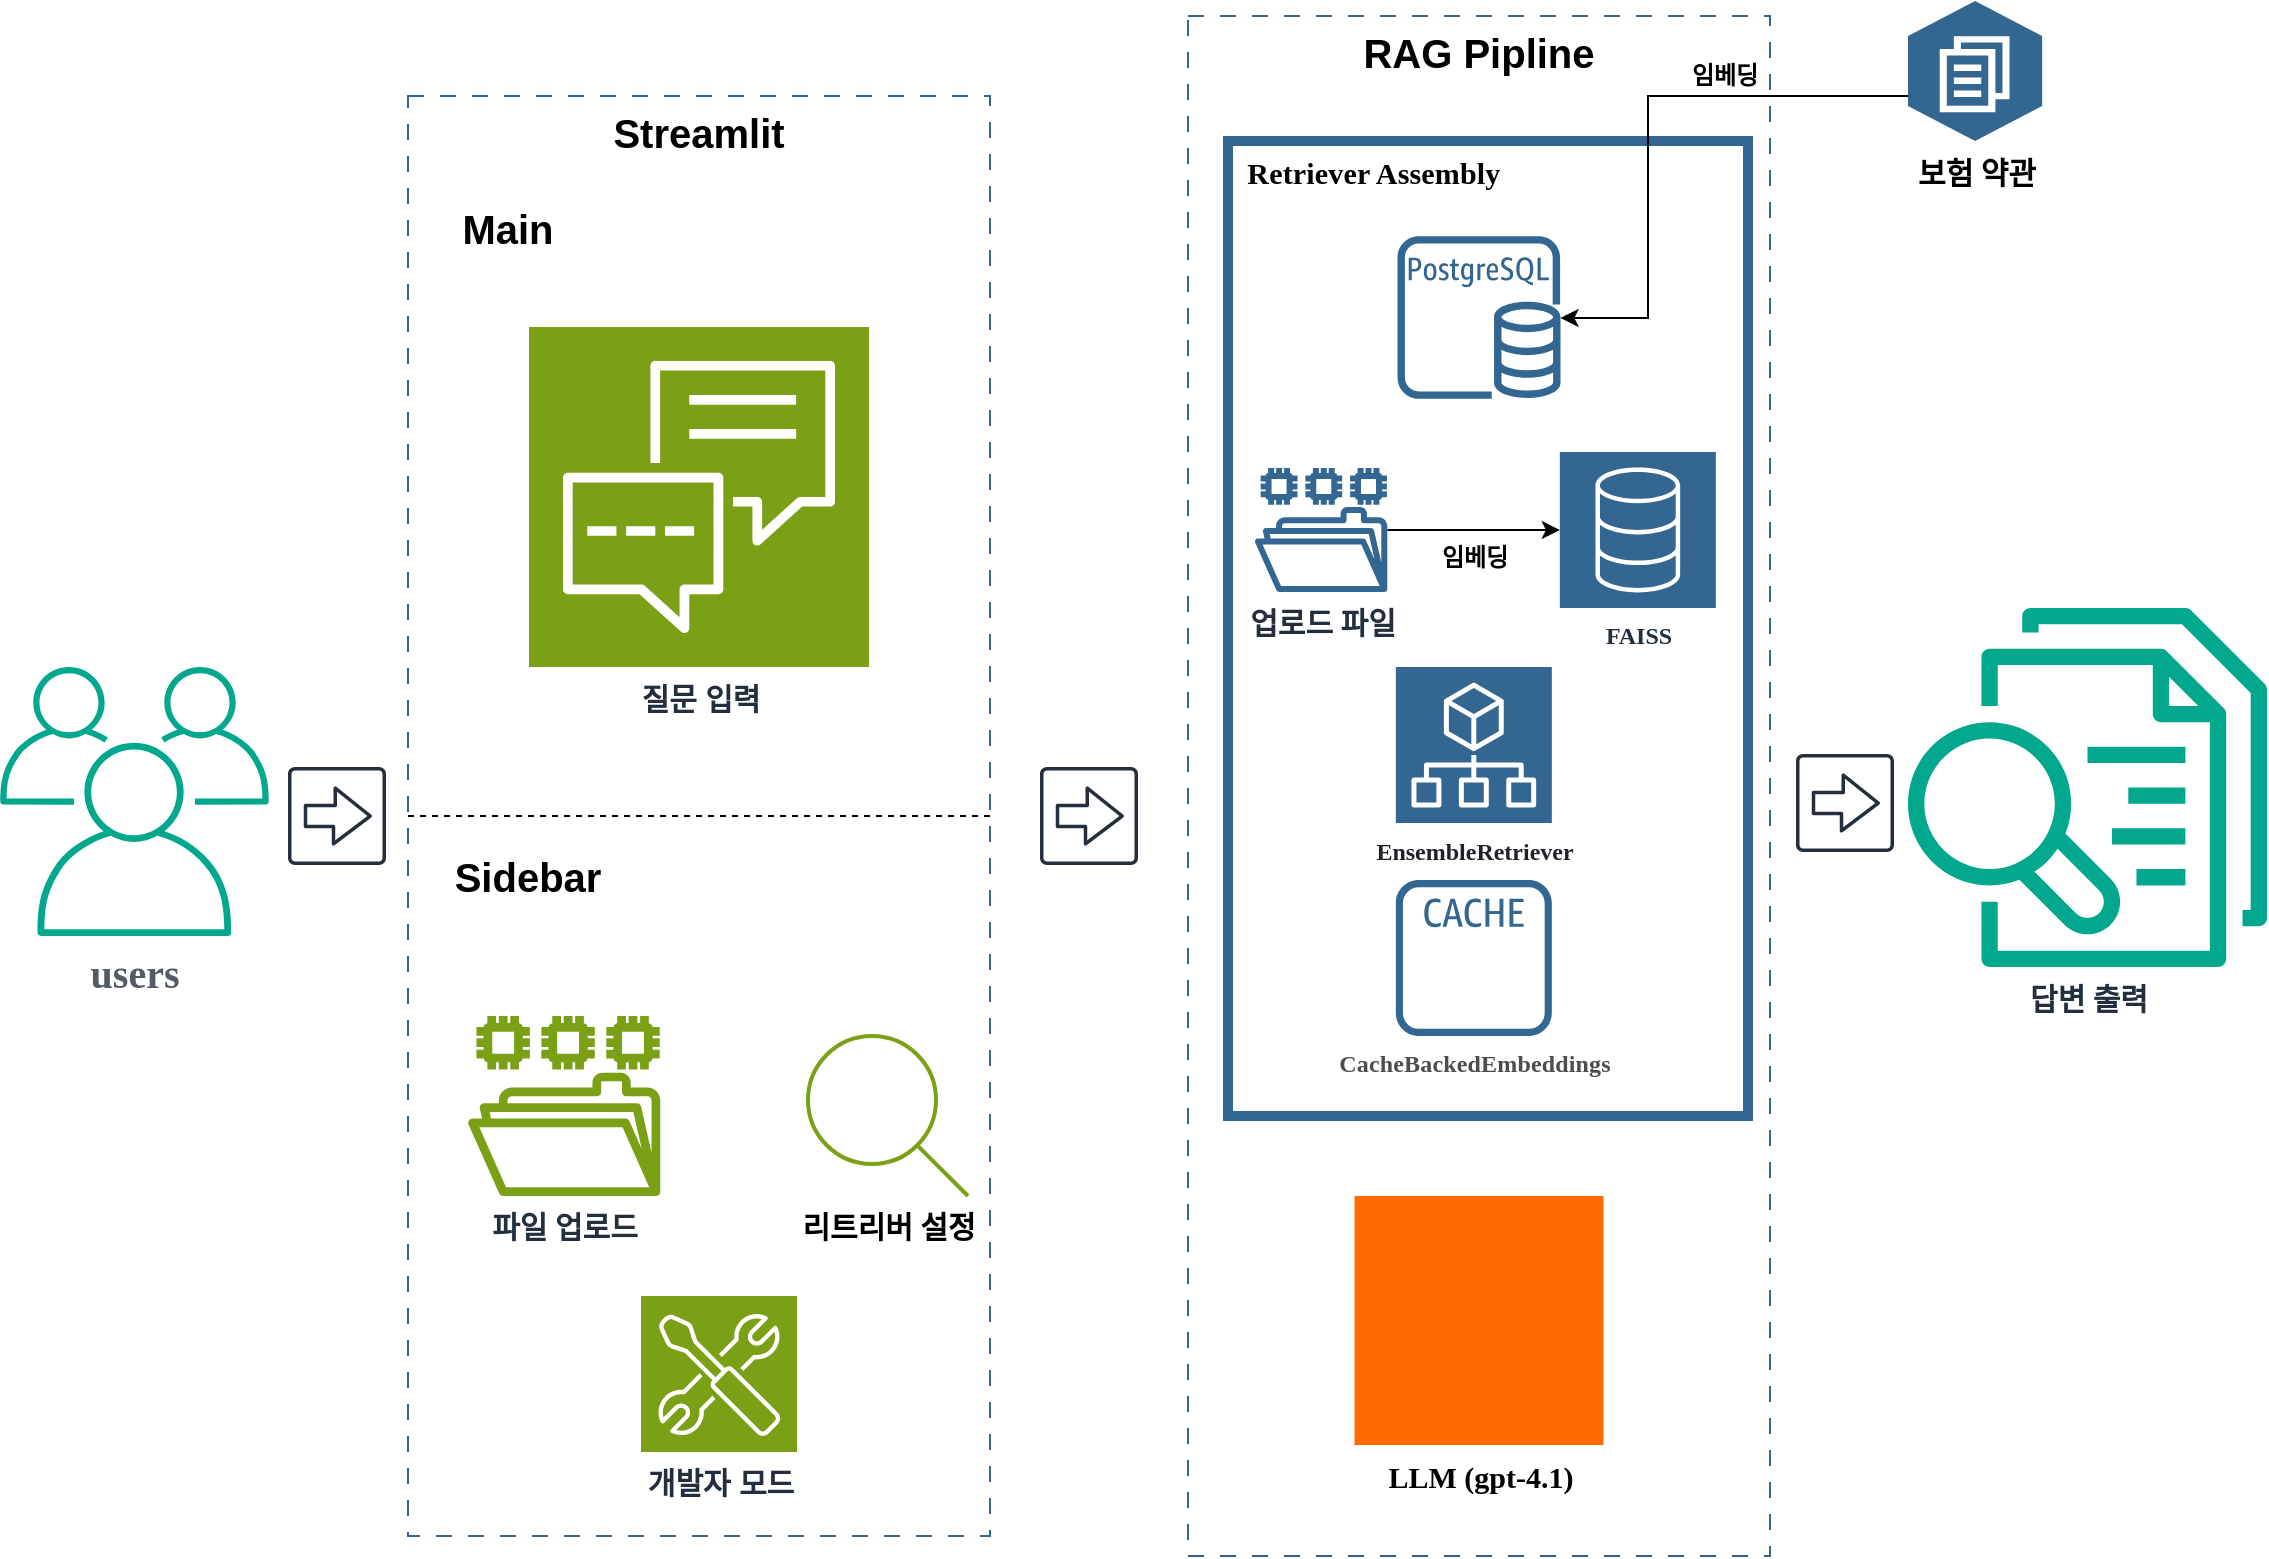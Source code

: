 <mxfile version="28.1.1">
  <diagram name="페이지-1" id="q4qJcvlMkbjvKUt5y2HA">
    <mxGraphModel dx="1389" dy="749" grid="1" gridSize="10" guides="1" tooltips="1" connect="1" arrows="1" fold="1" page="1" pageScale="1" pageWidth="1169" pageHeight="827" math="0" shadow="0">
      <root>
        <mxCell id="0" />
        <mxCell id="1" parent="0" />
        <mxCell id="6-Tt_Wst6wLlFNCTfvsB-31" value="&lt;font style=&quot;font-size: 20px;&quot;&gt;&lt;b&gt;RAG Pipline&lt;/b&gt;&lt;/font&gt;" style="fillColor=none;strokeColor=#336791;dashed=1;verticalAlign=top;fontStyle=0;fontColor=#000000;whiteSpace=wrap;html=1;dashPattern=8 8;" vertex="1" parent="1">
          <mxGeometry x="610" y="20" width="291" height="770" as="geometry" />
        </mxCell>
        <mxCell id="6-Tt_Wst6wLlFNCTfvsB-32" value="&lt;span style=&quot;letter-spacing: 0.08px; white-space-collapse: preserve;&quot;&gt;&lt;b style=&quot;&quot;&gt;&lt;font face=&quot;Tahoma&quot; style=&quot;font-size: 15px; color: rgb(0, 0, 0);&quot;&gt;  Retriever Assembly&lt;/font&gt;&lt;/b&gt;&lt;/span&gt;" style="fillColor=none;strokeColor=#336791;verticalAlign=top;fontStyle=0;fontColor=#000000;whiteSpace=wrap;html=1;align=left;strokeWidth=5;" vertex="1" parent="1">
          <mxGeometry x="630" y="82.5" width="260" height="487.5" as="geometry" />
        </mxCell>
        <mxCell id="6-Tt_Wst6wLlFNCTfvsB-15" value="&lt;font style=&quot;font-size: 20px;&quot;&gt;&lt;b&gt;Streamlit&lt;/b&gt;&lt;/font&gt;" style="fillColor=none;strokeColor=#336791;dashed=1;verticalAlign=top;fontStyle=0;fontColor=#000000;whiteSpace=wrap;html=1;dashPattern=8 8;" vertex="1" parent="1">
          <mxGeometry x="220" y="60" width="291" height="720" as="geometry" />
        </mxCell>
        <mxCell id="Bjbc8OBOjDSdPFl9gOL_-4" value="" style="sketch=0;outlineConnect=0;fontColor=#232F3E;gradientColor=none;fillColor=light-dark(#336791,#336791);strokeColor=none;dashed=0;verticalLabelPosition=bottom;verticalAlign=top;align=center;html=1;fontSize=12;fontStyle=0;aspect=fixed;pointerEvents=1;shape=mxgraph.aws4.rds_postgresql_instance;" parent="1" vertex="1">
          <mxGeometry x="714.75" y="130" width="81.5" height="81.5" as="geometry" />
        </mxCell>
        <mxCell id="Bjbc8OBOjDSdPFl9gOL_-1" value="&lt;b&gt;&lt;font style=&quot;font-size: 20px;&quot; face=&quot;Tahoma&quot;&gt;users&lt;/font&gt;&lt;/b&gt;" style="sketch=0;outlineConnect=0;gradientColor=none;fontColor=#545B64;strokeColor=none;fillColor=#01A88D;dashed=0;verticalLabelPosition=bottom;verticalAlign=top;align=center;html=1;fontSize=12;fontStyle=0;aspect=fixed;shape=mxgraph.aws4.illustration_users;pointerEvents=1" parent="1" vertex="1">
          <mxGeometry x="16" y="345.5" width="134.5" height="134.5" as="geometry" />
        </mxCell>
        <mxCell id="Bjbc8OBOjDSdPFl9gOL_-3" value="&lt;font face=&quot;Tahoma&quot;&gt;&lt;span style=&quot;font-size: 15px;&quot;&gt;&lt;b&gt;답변 출력&lt;/b&gt;&lt;/span&gt;&lt;/font&gt;" style="sketch=0;outlineConnect=0;fontColor=#232F3E;gradientColor=none;fillColor=#01A88D;strokeColor=none;dashed=0;verticalLabelPosition=bottom;verticalAlign=top;align=center;html=1;fontSize=12;fontStyle=0;aspect=fixed;pointerEvents=1;shape=mxgraph.aws4.textract_analyze_lending;" parent="1" vertex="1">
          <mxGeometry x="970" y="316" width="179.5" height="179.5" as="geometry" />
        </mxCell>
        <mxCell id="Bjbc8OBOjDSdPFl9gOL_-7" value="" style="sketch=0;outlineConnect=0;fontColor=#232F3E;gradientColor=none;fillColor=#232F3D;strokeColor=none;dashed=0;verticalLabelPosition=bottom;verticalAlign=top;align=center;html=1;fontSize=12;fontStyle=0;aspect=fixed;pointerEvents=1;shape=mxgraph.aws4.all_products;" parent="1" vertex="1">
          <mxGeometry x="160" y="395.5" width="49" height="49" as="geometry" />
        </mxCell>
        <mxCell id="6-Tt_Wst6wLlFNCTfvsB-40" value="" style="edgeStyle=orthogonalEdgeStyle;rounded=0;orthogonalLoop=1;jettySize=auto;html=1;" edge="1" parent="1" source="6-Tt_Wst6wLlFNCTfvsB-5" target="Bjbc8OBOjDSdPFl9gOL_-4">
          <mxGeometry relative="1" as="geometry">
            <Array as="points">
              <mxPoint x="840" y="60" />
              <mxPoint x="840" y="171" />
            </Array>
          </mxGeometry>
        </mxCell>
        <mxCell id="6-Tt_Wst6wLlFNCTfvsB-41" value="&lt;font&gt;임베딩&lt;/font&gt;" style="edgeLabel;html=1;align=center;verticalAlign=top;resizable=0;points=[];labelPosition=center;verticalLabelPosition=bottom;fontSize=12;fontFamily=Tahoma;fontStyle=1" vertex="1" connectable="0" parent="6-Tt_Wst6wLlFNCTfvsB-40">
          <mxGeometry x="-0.27" y="3" relative="1" as="geometry">
            <mxPoint x="12" y="-27" as="offset" />
          </mxGeometry>
        </mxCell>
        <mxCell id="6-Tt_Wst6wLlFNCTfvsB-5" value="&lt;font face=&quot;Tahoma&quot; style=&quot;font-size: 15px;&quot;&gt;&lt;b&gt;보험 약관&lt;/b&gt;&lt;/font&gt;" style="outlineConnect=0;dashed=0;verticalLabelPosition=bottom;verticalAlign=top;align=center;html=1;shape=mxgraph.aws3.workdocs;fillColor=#336791;gradientColor=none;gradientDirection=north;" vertex="1" parent="1">
          <mxGeometry x="970" y="12.5" width="67.08" height="70" as="geometry" />
        </mxCell>
        <mxCell id="6-Tt_Wst6wLlFNCTfvsB-9" value="" style="sketch=0;outlineConnect=0;fontColor=#232F3E;gradientColor=none;fillColor=#232F3D;strokeColor=none;dashed=0;verticalLabelPosition=bottom;verticalAlign=top;align=center;html=1;fontSize=12;fontStyle=0;aspect=fixed;pointerEvents=1;shape=mxgraph.aws4.all_products;" vertex="1" parent="1">
          <mxGeometry x="914" y="389" width="49" height="49" as="geometry" />
        </mxCell>
        <mxCell id="6-Tt_Wst6wLlFNCTfvsB-14" value="&lt;font face=&quot;Tahoma&quot;&gt;&lt;span style=&quot;font-size: 15px;&quot;&gt;&lt;b&gt;LLM (gpt-4.1)&lt;/b&gt;&lt;/span&gt;&lt;/font&gt;" style="points=[];aspect=fixed;html=1;align=center;shadow=0;dashed=0;fillColor=#FF6A00;strokeColor=none;shape=mxgraph.alibaba_cloud.openapi_explorer;labelPosition=center;verticalLabelPosition=bottom;verticalAlign=top;" vertex="1" parent="1">
          <mxGeometry x="693.25" y="610" width="124.5" height="124.5" as="geometry" />
        </mxCell>
        <mxCell id="6-Tt_Wst6wLlFNCTfvsB-19" value="&lt;font style=&quot;font-size: 15px;&quot;&gt;&lt;b&gt;질문 입력&lt;/b&gt;&lt;/font&gt;" style="sketch=0;points=[[0,0,0],[0.25,0,0],[0.5,0,0],[0.75,0,0],[1,0,0],[0,1,0],[0.25,1,0],[0.5,1,0],[0.75,1,0],[1,1,0],[0,0.25,0],[0,0.5,0],[0,0.75,0],[1,0.25,0],[1,0.5,0],[1,0.75,0]];outlineConnect=0;fontColor=#232F3E;gradientColor=none;gradientDirection=north;fillColor=#7AA116;strokeColor=#ffffff;dashed=0;verticalLabelPosition=bottom;verticalAlign=top;align=center;html=1;fontSize=12;fontStyle=0;aspect=fixed;shape=mxgraph.aws4.resourceIcon;resIcon=mxgraph.aws4.customer_engagement;" vertex="1" parent="1">
          <mxGeometry x="280.5" y="175.5" width="170" height="170" as="geometry" />
        </mxCell>
        <mxCell id="6-Tt_Wst6wLlFNCTfvsB-20" value="&lt;font face=&quot;Tahoma&quot; style=&quot;font-size: 15px;&quot;&gt;&lt;b&gt;파일 업로드&lt;/b&gt;&lt;/font&gt;" style="sketch=0;outlineConnect=0;fontColor=#232F3E;gradientColor=none;fillColor=#7AA116;strokeColor=none;dashed=0;verticalLabelPosition=bottom;verticalAlign=top;align=center;html=1;fontSize=12;fontStyle=0;aspect=fixed;pointerEvents=1;shape=mxgraph.aws4.file_system;" vertex="1" parent="1">
          <mxGeometry x="250" y="520" width="96.16" height="90" as="geometry" />
        </mxCell>
        <mxCell id="6-Tt_Wst6wLlFNCTfvsB-21" value="&lt;font face=&quot;Tahoma&quot; style=&quot;font-size: 15px;&quot;&gt;&lt;b&gt;리트리버 설정&lt;/b&gt;&lt;/font&gt;" style="html=1;verticalLabelPosition=bottom;align=center;labelBackgroundColor=#ffffff;verticalAlign=top;strokeWidth=2;strokeColor=#7AA116;shadow=0;dashed=0;shape=mxgraph.ios7.icons.looking_glass;" vertex="1" parent="1">
          <mxGeometry x="420" y="530" width="80" height="80" as="geometry" />
        </mxCell>
        <mxCell id="6-Tt_Wst6wLlFNCTfvsB-25" value="&lt;font style=&quot;font-size: 15px;&quot;&gt;&lt;b&gt;개발자 모드&lt;/b&gt;&lt;/font&gt;" style="sketch=0;points=[[0,0,0],[0.25,0,0],[0.5,0,0],[0.75,0,0],[1,0,0],[0,1,0],[0.25,1,0],[0.5,1,0],[0.75,1,0],[1,1,0],[0,0.25,0],[0,0.5,0],[0,0.75,0],[1,0.25,0],[1,0.5,0],[1,0.75,0]];outlineConnect=0;fontColor=#232F3E;fillColor=#7AA116;strokeColor=#FFFFFF;dashed=0;verticalLabelPosition=bottom;verticalAlign=top;align=center;html=1;fontSize=12;fontStyle=0;aspect=fixed;shape=mxgraph.aws4.resourceIcon;resIcon=mxgraph.aws4.developer_tools;" vertex="1" parent="1">
          <mxGeometry x="336.5" y="660" width="78" height="78" as="geometry" />
        </mxCell>
        <mxCell id="6-Tt_Wst6wLlFNCTfvsB-26" value="&lt;font style=&quot;font-size: 20px;&quot;&gt;&lt;b style=&quot;&quot;&gt;Main&lt;/b&gt;&lt;/font&gt;" style="text;html=1;align=center;verticalAlign=middle;whiteSpace=wrap;rounded=0;" vertex="1" parent="1">
          <mxGeometry x="240" y="110.5" width="60" height="30" as="geometry" />
        </mxCell>
        <mxCell id="6-Tt_Wst6wLlFNCTfvsB-27" value="" style="endArrow=none;dashed=1;html=1;rounded=0;entryX=0;entryY=0.5;entryDx=0;entryDy=0;exitX=1;exitY=0.5;exitDx=0;exitDy=0;" edge="1" parent="1" source="6-Tt_Wst6wLlFNCTfvsB-15" target="6-Tt_Wst6wLlFNCTfvsB-15">
          <mxGeometry width="50" height="50" relative="1" as="geometry">
            <mxPoint x="580" y="260" as="sourcePoint" />
            <mxPoint x="630" y="210" as="targetPoint" />
          </mxGeometry>
        </mxCell>
        <mxCell id="6-Tt_Wst6wLlFNCTfvsB-28" value="&lt;font style=&quot;font-size: 20px;&quot;&gt;&lt;b style=&quot;&quot;&gt;Sidebar&lt;/b&gt;&lt;/font&gt;" style="text;html=1;align=center;verticalAlign=middle;whiteSpace=wrap;rounded=0;" vertex="1" parent="1">
          <mxGeometry x="250" y="435" width="60" height="30" as="geometry" />
        </mxCell>
        <mxCell id="6-Tt_Wst6wLlFNCTfvsB-33" value="" style="sketch=0;outlineConnect=0;fontColor=#232F3E;gradientColor=none;fillColor=#232F3D;strokeColor=none;dashed=0;verticalLabelPosition=bottom;verticalAlign=top;align=center;html=1;fontSize=12;fontStyle=0;aspect=fixed;pointerEvents=1;shape=mxgraph.aws4.all_products;" vertex="1" parent="1">
          <mxGeometry x="536" y="395.5" width="49" height="49" as="geometry" />
        </mxCell>
        <mxCell id="6-Tt_Wst6wLlFNCTfvsB-34" value="&lt;span style=&quot;color: rgb(77, 77, 76); letter-spacing: 0.08px; text-align: right; white-space: pre-wrap;&quot;&gt;&lt;font face=&quot;Tahoma&quot;&gt;&lt;b&gt;CacheBackedEmbeddings &lt;/b&gt;&lt;/font&gt;&lt;/span&gt;" style="sketch=0;outlineConnect=0;fontColor=#232F3E;gradientColor=none;fillColor=#336791;strokeColor=none;dashed=0;verticalLabelPosition=bottom;verticalAlign=top;align=center;html=1;fontSize=12;fontStyle=0;aspect=fixed;pointerEvents=1;shape=mxgraph.aws4.cache_node;" vertex="1" parent="1">
          <mxGeometry x="713.91" y="452" width="78" height="78" as="geometry" />
        </mxCell>
        <mxCell id="6-Tt_Wst6wLlFNCTfvsB-36" value="&lt;font face=&quot;Tahoma&quot;&gt;&lt;b&gt;FAISS&lt;/b&gt;&lt;/font&gt;" style="sketch=0;points=[[0,0,0],[0.25,0,0],[0.5,0,0],[0.75,0,0],[1,0,0],[0,1,0],[0.25,1,0],[0.5,1,0],[0.75,1,0],[1,1,0],[0,0.25,0],[0,0.5,0],[0,0.75,0],[1,0.25,0],[1,0.5,0],[1,0.75,0]];outlineConnect=0;fontColor=#232F3E;fillColor=#336791;strokeColor=#ffffff;dashed=0;verticalLabelPosition=bottom;verticalAlign=top;align=center;html=1;fontSize=12;fontStyle=0;aspect=fixed;shape=mxgraph.aws4.resourceIcon;resIcon=mxgraph.aws4.database;" vertex="1" parent="1">
          <mxGeometry x="795.91" y="238" width="78" height="78" as="geometry" />
        </mxCell>
        <mxCell id="6-Tt_Wst6wLlFNCTfvsB-37" value="&lt;b style=&quot;color: rgb(31, 35, 40); text-align: left; text-wrap-mode: wrap;&quot;&gt;&lt;font face=&quot;Tahoma&quot;&gt;EnsembleRetriever&lt;/font&gt;&lt;/b&gt;" style="sketch=0;points=[[0,0,0],[0.25,0,0],[0.5,0,0],[0.75,0,0],[1,0,0],[0,1,0],[0.25,1,0],[0.5,1,0],[0.75,1,0],[1,1,0],[0,0.25,0],[0,0.5,0],[0,0.75,0],[1,0.25,0],[1,0.5,0],[1,0.75,0]];points=[[0,0,0],[0.25,0,0],[0.5,0,0],[0.75,0,0],[1,0,0],[0,1,0],[0.25,1,0],[0.5,1,0],[0.75,1,0],[1,1,0],[0,0.25,0],[0,0.5,0],[0,0.75,0],[1,0.25,0],[1,0.5,0],[1,0.75,0]];outlineConnect=0;fontColor=#232F3E;fillColor=#336791;strokeColor=#ffffff;dashed=0;verticalLabelPosition=bottom;verticalAlign=top;align=center;html=1;fontSize=12;fontStyle=0;aspect=fixed;shape=mxgraph.aws4.resourceIcon;resIcon=mxgraph.aws4.organizations;" vertex="1" parent="1">
          <mxGeometry x="713.91" y="345.5" width="78" height="78" as="geometry" />
        </mxCell>
        <mxCell id="6-Tt_Wst6wLlFNCTfvsB-42" value="&lt;span style=&quot;font-family: Tahoma; font-size: 12px; font-weight: 700;&quot;&gt;임베딩&lt;/span&gt;" style="edgeStyle=orthogonalEdgeStyle;rounded=0;orthogonalLoop=1;jettySize=auto;html=1;labelPosition=center;verticalLabelPosition=bottom;align=center;verticalAlign=top;" edge="1" parent="1" source="6-Tt_Wst6wLlFNCTfvsB-38" target="6-Tt_Wst6wLlFNCTfvsB-36">
          <mxGeometry relative="1" as="geometry" />
        </mxCell>
        <mxCell id="6-Tt_Wst6wLlFNCTfvsB-38" value="&lt;font face=&quot;Tahoma&quot;&gt;&lt;span style=&quot;font-size: 15px;&quot;&gt;&lt;b&gt;업로드 파일&lt;/b&gt;&lt;/span&gt;&lt;/font&gt;" style="sketch=0;outlineConnect=0;fontColor=#232F3E;gradientColor=none;fillColor=#336791;strokeColor=none;dashed=0;verticalLabelPosition=bottom;verticalAlign=top;align=center;html=1;fontSize=12;fontStyle=0;aspect=fixed;pointerEvents=1;shape=mxgraph.aws4.file_system;" vertex="1" parent="1">
          <mxGeometry x="643.42" y="246" width="66.24" height="62" as="geometry" />
        </mxCell>
      </root>
    </mxGraphModel>
  </diagram>
</mxfile>
